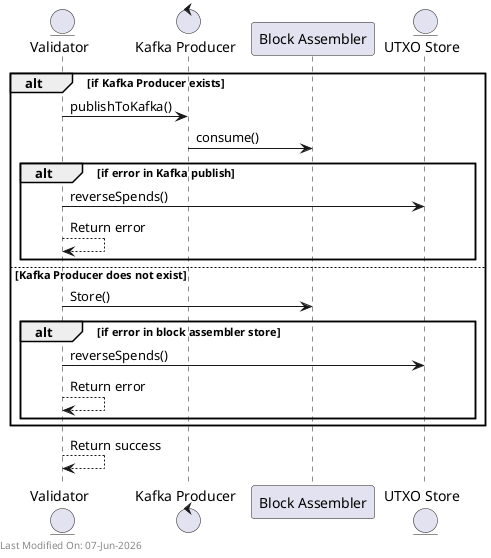 @startuml
entity Validator
control "Kafka Producer" as Kafka
participant "Block Assembler" as BlockAssembler
entity "UTXO Store" as UTXOStore

alt if Kafka Producer exists
    Validator -> Kafka: publishToKafka()
    Kafka -> BlockAssembler: consume()
    alt if error in Kafka publish
        Validator -> UTXOStore: reverseSpends()
        Validator --> Validator: Return error
    end
else Kafka Producer does not exist
    Validator -> BlockAssembler: Store()
    alt if error in block assembler store
        Validator -> UTXOStore: reverseSpends()
        Validator --> Validator: Return error
    end
end

Validator --> Validator: Return success

left footer Last Modified On: %date("dd-MMM-yyyy")

@enduml
